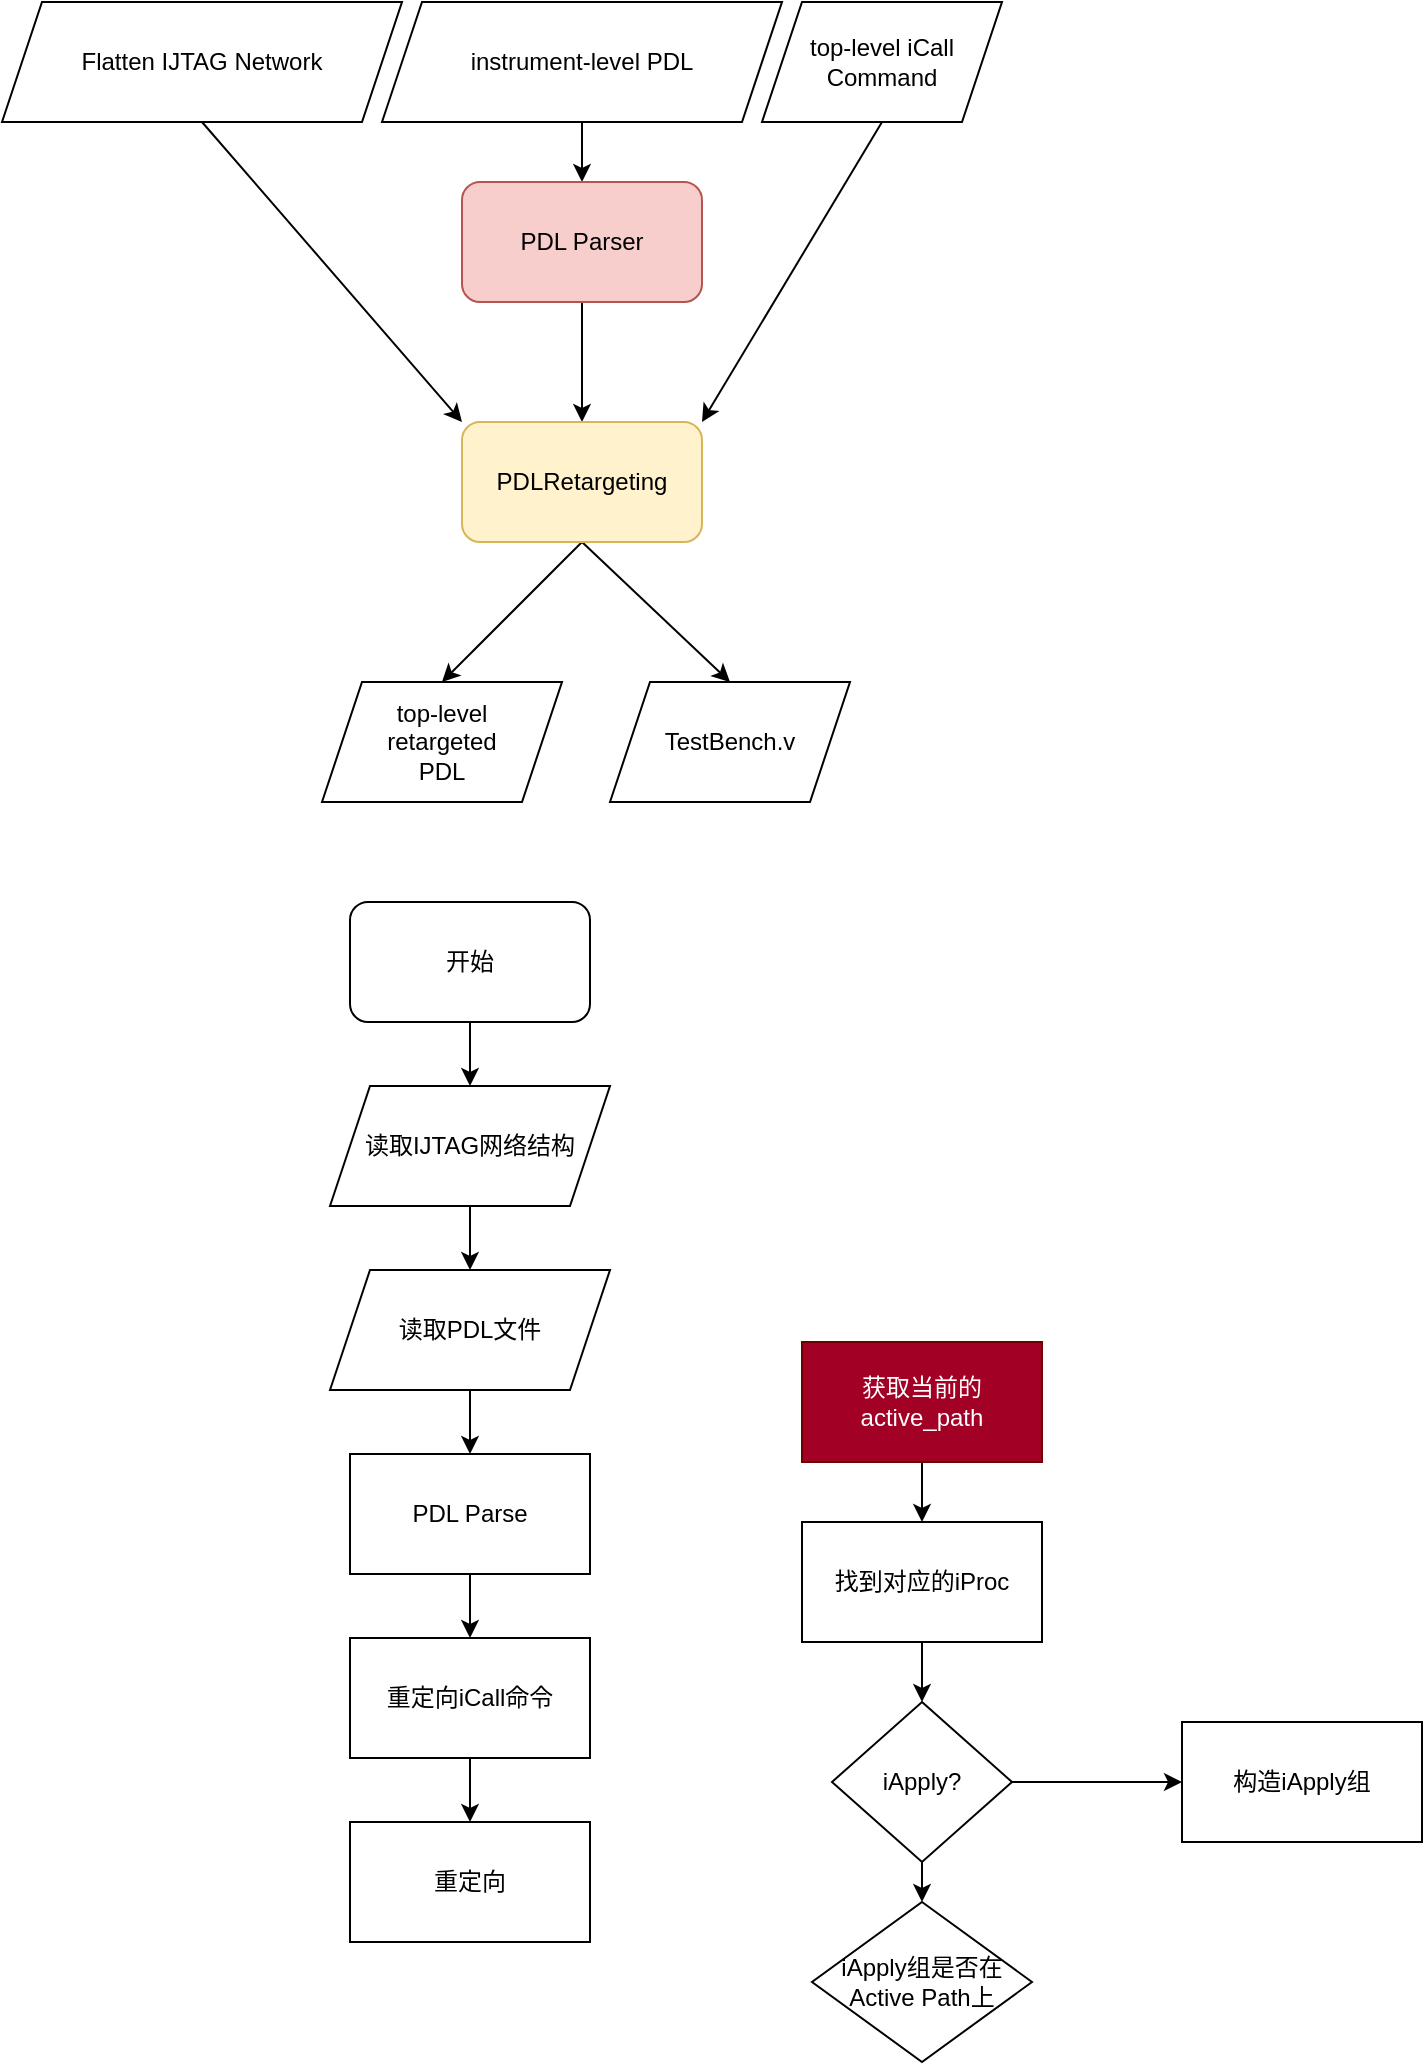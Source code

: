 <mxfile version="18.0.2" type="github">
  <diagram id="RlaInY9ujAjlM6v5Hgkh" name="Page-1">
    <mxGraphModel dx="775" dy="645" grid="1" gridSize="10" guides="1" tooltips="1" connect="1" arrows="1" fold="1" page="1" pageScale="1" pageWidth="827" pageHeight="1169" math="0" shadow="0">
      <root>
        <mxCell id="0" />
        <mxCell id="1" parent="0" />
        <mxCell id="cmIVJcZLA25GFp2kmGqh-9" style="rounded=0;orthogonalLoop=1;jettySize=auto;html=1;exitX=0.5;exitY=1;exitDx=0;exitDy=0;entryX=0;entryY=0;entryDx=0;entryDy=0;" edge="1" parent="1" source="cmIVJcZLA25GFp2kmGqh-2" target="cmIVJcZLA25GFp2kmGqh-7">
          <mxGeometry relative="1" as="geometry" />
        </mxCell>
        <mxCell id="cmIVJcZLA25GFp2kmGqh-2" value="Flatten IJTAG Network" style="shape=parallelogram;perimeter=parallelogramPerimeter;whiteSpace=wrap;html=1;fixedSize=1;" vertex="1" parent="1">
          <mxGeometry x="110" y="120" width="200" height="60" as="geometry" />
        </mxCell>
        <mxCell id="cmIVJcZLA25GFp2kmGqh-6" style="edgeStyle=orthogonalEdgeStyle;rounded=0;orthogonalLoop=1;jettySize=auto;html=1;exitX=0.5;exitY=1;exitDx=0;exitDy=0;" edge="1" parent="1" source="cmIVJcZLA25GFp2kmGqh-3" target="cmIVJcZLA25GFp2kmGqh-5">
          <mxGeometry relative="1" as="geometry" />
        </mxCell>
        <mxCell id="cmIVJcZLA25GFp2kmGqh-3" value="instrument-level PDL" style="shape=parallelogram;perimeter=parallelogramPerimeter;whiteSpace=wrap;html=1;fixedSize=1;" vertex="1" parent="1">
          <mxGeometry x="300" y="120" width="200" height="60" as="geometry" />
        </mxCell>
        <mxCell id="cmIVJcZLA25GFp2kmGqh-10" style="edgeStyle=none;rounded=0;orthogonalLoop=1;jettySize=auto;html=1;exitX=0.5;exitY=1;exitDx=0;exitDy=0;" edge="1" parent="1" source="cmIVJcZLA25GFp2kmGqh-5" target="cmIVJcZLA25GFp2kmGqh-7">
          <mxGeometry relative="1" as="geometry" />
        </mxCell>
        <mxCell id="cmIVJcZLA25GFp2kmGqh-5" value="PDL Parser" style="rounded=1;whiteSpace=wrap;html=1;fillColor=#f8cecc;strokeColor=#b85450;" vertex="1" parent="1">
          <mxGeometry x="340" y="210" width="120" height="60" as="geometry" />
        </mxCell>
        <mxCell id="cmIVJcZLA25GFp2kmGqh-12" style="edgeStyle=none;rounded=0;orthogonalLoop=1;jettySize=auto;html=1;exitX=0.5;exitY=1;exitDx=0;exitDy=0;entryX=0.5;entryY=0;entryDx=0;entryDy=0;" edge="1" parent="1" source="cmIVJcZLA25GFp2kmGqh-7" target="cmIVJcZLA25GFp2kmGqh-13">
          <mxGeometry relative="1" as="geometry">
            <mxPoint x="320" y="440" as="targetPoint" />
          </mxGeometry>
        </mxCell>
        <mxCell id="cmIVJcZLA25GFp2kmGqh-15" style="edgeStyle=none;rounded=0;orthogonalLoop=1;jettySize=auto;html=1;exitX=0.5;exitY=1;exitDx=0;exitDy=0;entryX=0.5;entryY=0;entryDx=0;entryDy=0;" edge="1" parent="1" source="cmIVJcZLA25GFp2kmGqh-7" target="cmIVJcZLA25GFp2kmGqh-14">
          <mxGeometry relative="1" as="geometry" />
        </mxCell>
        <mxCell id="cmIVJcZLA25GFp2kmGqh-7" value="PDLRetargeting" style="rounded=1;whiteSpace=wrap;html=1;fillColor=#fff2cc;strokeColor=#d6b656;" vertex="1" parent="1">
          <mxGeometry x="340" y="330" width="120" height="60" as="geometry" />
        </mxCell>
        <mxCell id="cmIVJcZLA25GFp2kmGqh-11" style="edgeStyle=none;rounded=0;orthogonalLoop=1;jettySize=auto;html=1;exitX=0.5;exitY=1;exitDx=0;exitDy=0;entryX=1;entryY=0;entryDx=0;entryDy=0;" edge="1" parent="1" source="cmIVJcZLA25GFp2kmGqh-8" target="cmIVJcZLA25GFp2kmGqh-7">
          <mxGeometry relative="1" as="geometry" />
        </mxCell>
        <mxCell id="cmIVJcZLA25GFp2kmGqh-8" value="top-level iCall Command" style="shape=parallelogram;perimeter=parallelogramPerimeter;whiteSpace=wrap;html=1;fixedSize=1;" vertex="1" parent="1">
          <mxGeometry x="490" y="120" width="120" height="60" as="geometry" />
        </mxCell>
        <mxCell id="cmIVJcZLA25GFp2kmGqh-13" value="top-level&lt;br&gt;retargeted&lt;br&gt;PDL" style="shape=parallelogram;perimeter=parallelogramPerimeter;whiteSpace=wrap;html=1;fixedSize=1;" vertex="1" parent="1">
          <mxGeometry x="270" y="460" width="120" height="60" as="geometry" />
        </mxCell>
        <mxCell id="cmIVJcZLA25GFp2kmGqh-14" value="TestBench.v" style="shape=parallelogram;perimeter=parallelogramPerimeter;whiteSpace=wrap;html=1;fixedSize=1;" vertex="1" parent="1">
          <mxGeometry x="414" y="460" width="120" height="60" as="geometry" />
        </mxCell>
        <mxCell id="cmIVJcZLA25GFp2kmGqh-18" style="edgeStyle=none;rounded=0;orthogonalLoop=1;jettySize=auto;html=1;exitX=0.5;exitY=1;exitDx=0;exitDy=0;" edge="1" parent="1" source="cmIVJcZLA25GFp2kmGqh-16" target="cmIVJcZLA25GFp2kmGqh-17">
          <mxGeometry relative="1" as="geometry" />
        </mxCell>
        <mxCell id="cmIVJcZLA25GFp2kmGqh-16" value="开始" style="rounded=1;whiteSpace=wrap;html=1;" vertex="1" parent="1">
          <mxGeometry x="284" y="570" width="120" height="60" as="geometry" />
        </mxCell>
        <mxCell id="cmIVJcZLA25GFp2kmGqh-20" style="edgeStyle=none;rounded=0;orthogonalLoop=1;jettySize=auto;html=1;exitX=0.5;exitY=1;exitDx=0;exitDy=0;" edge="1" parent="1" source="cmIVJcZLA25GFp2kmGqh-17" target="cmIVJcZLA25GFp2kmGqh-19">
          <mxGeometry relative="1" as="geometry" />
        </mxCell>
        <mxCell id="cmIVJcZLA25GFp2kmGqh-17" value="读取IJTAG网络结构" style="shape=parallelogram;perimeter=parallelogramPerimeter;whiteSpace=wrap;html=1;fixedSize=1;" vertex="1" parent="1">
          <mxGeometry x="274" y="662" width="140" height="60" as="geometry" />
        </mxCell>
        <mxCell id="cmIVJcZLA25GFp2kmGqh-24" style="edgeStyle=none;rounded=0;orthogonalLoop=1;jettySize=auto;html=1;exitX=0.5;exitY=1;exitDx=0;exitDy=0;entryX=0.5;entryY=0;entryDx=0;entryDy=0;" edge="1" parent="1" source="cmIVJcZLA25GFp2kmGqh-19" target="cmIVJcZLA25GFp2kmGqh-23">
          <mxGeometry relative="1" as="geometry" />
        </mxCell>
        <mxCell id="cmIVJcZLA25GFp2kmGqh-19" value="读取PDL文件" style="shape=parallelogram;perimeter=parallelogramPerimeter;whiteSpace=wrap;html=1;fixedSize=1;" vertex="1" parent="1">
          <mxGeometry x="274" y="754" width="140" height="60" as="geometry" />
        </mxCell>
        <mxCell id="cmIVJcZLA25GFp2kmGqh-26" style="edgeStyle=none;rounded=0;orthogonalLoop=1;jettySize=auto;html=1;exitX=0.5;exitY=1;exitDx=0;exitDy=0;" edge="1" parent="1" source="cmIVJcZLA25GFp2kmGqh-23" target="cmIVJcZLA25GFp2kmGqh-25">
          <mxGeometry relative="1" as="geometry" />
        </mxCell>
        <mxCell id="cmIVJcZLA25GFp2kmGqh-23" value="PDL Parse" style="rounded=0;whiteSpace=wrap;html=1;" vertex="1" parent="1">
          <mxGeometry x="284" y="846" width="120" height="60" as="geometry" />
        </mxCell>
        <mxCell id="cmIVJcZLA25GFp2kmGqh-27" style="edgeStyle=none;rounded=0;orthogonalLoop=1;jettySize=auto;html=1;exitX=0.5;exitY=1;exitDx=0;exitDy=0;" edge="1" parent="1" source="cmIVJcZLA25GFp2kmGqh-25" target="cmIVJcZLA25GFp2kmGqh-28">
          <mxGeometry relative="1" as="geometry">
            <mxPoint x="344" y="1040" as="targetPoint" />
          </mxGeometry>
        </mxCell>
        <mxCell id="cmIVJcZLA25GFp2kmGqh-25" value="重定向iCall命令" style="rounded=0;whiteSpace=wrap;html=1;" vertex="1" parent="1">
          <mxGeometry x="284" y="938" width="120" height="60" as="geometry" />
        </mxCell>
        <mxCell id="cmIVJcZLA25GFp2kmGqh-28" value="重定向" style="rounded=0;whiteSpace=wrap;html=1;" vertex="1" parent="1">
          <mxGeometry x="284" y="1030" width="120" height="60" as="geometry" />
        </mxCell>
        <mxCell id="cmIVJcZLA25GFp2kmGqh-32" style="edgeStyle=none;rounded=0;orthogonalLoop=1;jettySize=auto;html=1;exitX=0.5;exitY=1;exitDx=0;exitDy=0;" edge="1" parent="1" source="cmIVJcZLA25GFp2kmGqh-29" target="cmIVJcZLA25GFp2kmGqh-31">
          <mxGeometry relative="1" as="geometry" />
        </mxCell>
        <mxCell id="cmIVJcZLA25GFp2kmGqh-29" value="获取当前的active_path" style="rounded=0;whiteSpace=wrap;html=1;fillColor=#a20025;fontColor=#ffffff;strokeColor=#6F0000;" vertex="1" parent="1">
          <mxGeometry x="510" y="790" width="120" height="60" as="geometry" />
        </mxCell>
        <mxCell id="cmIVJcZLA25GFp2kmGqh-33" style="edgeStyle=none;rounded=0;orthogonalLoop=1;jettySize=auto;html=1;exitX=0.5;exitY=1;exitDx=0;exitDy=0;entryX=0.5;entryY=0;entryDx=0;entryDy=0;" edge="1" parent="1" source="cmIVJcZLA25GFp2kmGqh-31" target="cmIVJcZLA25GFp2kmGqh-34">
          <mxGeometry relative="1" as="geometry">
            <mxPoint x="570" y="980" as="targetPoint" />
          </mxGeometry>
        </mxCell>
        <mxCell id="cmIVJcZLA25GFp2kmGqh-31" value="找到对应的iProc" style="rounded=0;whiteSpace=wrap;html=1;" vertex="1" parent="1">
          <mxGeometry x="510" y="880" width="120" height="60" as="geometry" />
        </mxCell>
        <mxCell id="cmIVJcZLA25GFp2kmGqh-35" style="edgeStyle=none;rounded=0;orthogonalLoop=1;jettySize=auto;html=1;exitX=1;exitY=0.5;exitDx=0;exitDy=0;" edge="1" parent="1" source="cmIVJcZLA25GFp2kmGqh-34" target="cmIVJcZLA25GFp2kmGqh-37">
          <mxGeometry relative="1" as="geometry">
            <mxPoint x="690" y="1010" as="targetPoint" />
          </mxGeometry>
        </mxCell>
        <mxCell id="cmIVJcZLA25GFp2kmGqh-36" style="edgeStyle=none;rounded=0;orthogonalLoop=1;jettySize=auto;html=1;exitX=0.5;exitY=1;exitDx=0;exitDy=0;" edge="1" parent="1" source="cmIVJcZLA25GFp2kmGqh-34">
          <mxGeometry relative="1" as="geometry">
            <mxPoint x="570" y="1070" as="targetPoint" />
          </mxGeometry>
        </mxCell>
        <mxCell id="cmIVJcZLA25GFp2kmGqh-34" value="iApply?" style="rhombus;whiteSpace=wrap;html=1;" vertex="1" parent="1">
          <mxGeometry x="525" y="970" width="90" height="80" as="geometry" />
        </mxCell>
        <mxCell id="cmIVJcZLA25GFp2kmGqh-37" value="构造iApply组" style="rounded=0;whiteSpace=wrap;html=1;" vertex="1" parent="1">
          <mxGeometry x="700" y="980" width="120" height="60" as="geometry" />
        </mxCell>
        <mxCell id="cmIVJcZLA25GFp2kmGqh-38" value="iApply组是否在Active Path上" style="rhombus;whiteSpace=wrap;html=1;" vertex="1" parent="1">
          <mxGeometry x="515" y="1070" width="110" height="80" as="geometry" />
        </mxCell>
      </root>
    </mxGraphModel>
  </diagram>
</mxfile>
